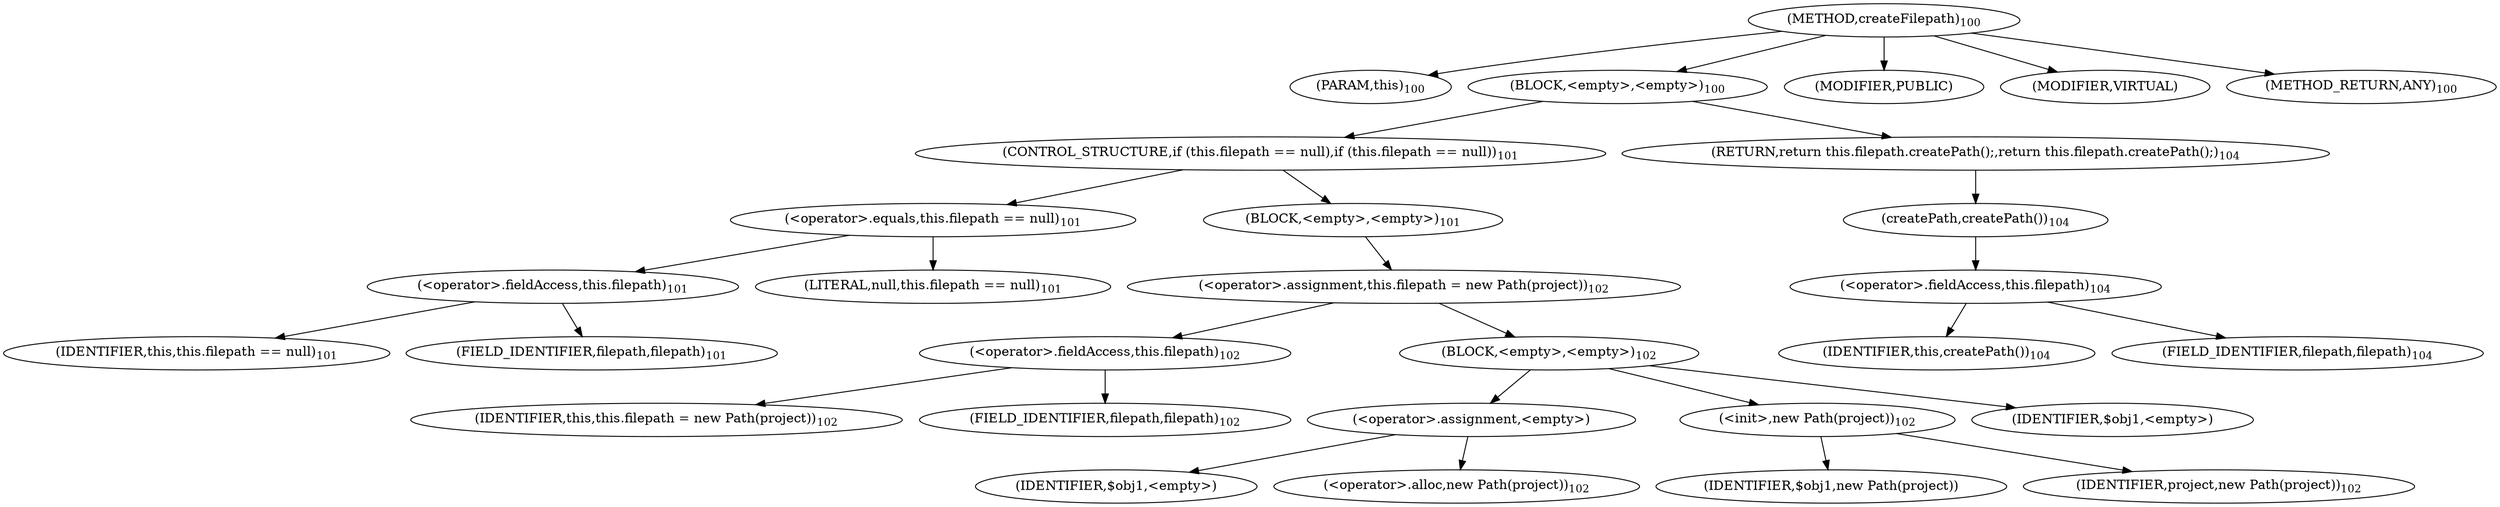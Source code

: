 digraph "createFilepath" {  
"138" [label = <(METHOD,createFilepath)<SUB>100</SUB>> ]
"14" [label = <(PARAM,this)<SUB>100</SUB>> ]
"139" [label = <(BLOCK,&lt;empty&gt;,&lt;empty&gt;)<SUB>100</SUB>> ]
"140" [label = <(CONTROL_STRUCTURE,if (this.filepath == null),if (this.filepath == null))<SUB>101</SUB>> ]
"141" [label = <(&lt;operator&gt;.equals,this.filepath == null)<SUB>101</SUB>> ]
"142" [label = <(&lt;operator&gt;.fieldAccess,this.filepath)<SUB>101</SUB>> ]
"13" [label = <(IDENTIFIER,this,this.filepath == null)<SUB>101</SUB>> ]
"143" [label = <(FIELD_IDENTIFIER,filepath,filepath)<SUB>101</SUB>> ]
"144" [label = <(LITERAL,null,this.filepath == null)<SUB>101</SUB>> ]
"145" [label = <(BLOCK,&lt;empty&gt;,&lt;empty&gt;)<SUB>101</SUB>> ]
"146" [label = <(&lt;operator&gt;.assignment,this.filepath = new Path(project))<SUB>102</SUB>> ]
"147" [label = <(&lt;operator&gt;.fieldAccess,this.filepath)<SUB>102</SUB>> ]
"15" [label = <(IDENTIFIER,this,this.filepath = new Path(project))<SUB>102</SUB>> ]
"148" [label = <(FIELD_IDENTIFIER,filepath,filepath)<SUB>102</SUB>> ]
"149" [label = <(BLOCK,&lt;empty&gt;,&lt;empty&gt;)<SUB>102</SUB>> ]
"150" [label = <(&lt;operator&gt;.assignment,&lt;empty&gt;)> ]
"151" [label = <(IDENTIFIER,$obj1,&lt;empty&gt;)> ]
"152" [label = <(&lt;operator&gt;.alloc,new Path(project))<SUB>102</SUB>> ]
"153" [label = <(&lt;init&gt;,new Path(project))<SUB>102</SUB>> ]
"154" [label = <(IDENTIFIER,$obj1,new Path(project))> ]
"155" [label = <(IDENTIFIER,project,new Path(project))<SUB>102</SUB>> ]
"156" [label = <(IDENTIFIER,$obj1,&lt;empty&gt;)> ]
"157" [label = <(RETURN,return this.filepath.createPath();,return this.filepath.createPath();)<SUB>104</SUB>> ]
"158" [label = <(createPath,createPath())<SUB>104</SUB>> ]
"159" [label = <(&lt;operator&gt;.fieldAccess,this.filepath)<SUB>104</SUB>> ]
"16" [label = <(IDENTIFIER,this,createPath())<SUB>104</SUB>> ]
"160" [label = <(FIELD_IDENTIFIER,filepath,filepath)<SUB>104</SUB>> ]
"161" [label = <(MODIFIER,PUBLIC)> ]
"162" [label = <(MODIFIER,VIRTUAL)> ]
"163" [label = <(METHOD_RETURN,ANY)<SUB>100</SUB>> ]
  "138" -> "14" 
  "138" -> "139" 
  "138" -> "161" 
  "138" -> "162" 
  "138" -> "163" 
  "139" -> "140" 
  "139" -> "157" 
  "140" -> "141" 
  "140" -> "145" 
  "141" -> "142" 
  "141" -> "144" 
  "142" -> "13" 
  "142" -> "143" 
  "145" -> "146" 
  "146" -> "147" 
  "146" -> "149" 
  "147" -> "15" 
  "147" -> "148" 
  "149" -> "150" 
  "149" -> "153" 
  "149" -> "156" 
  "150" -> "151" 
  "150" -> "152" 
  "153" -> "154" 
  "153" -> "155" 
  "157" -> "158" 
  "158" -> "159" 
  "159" -> "16" 
  "159" -> "160" 
}
